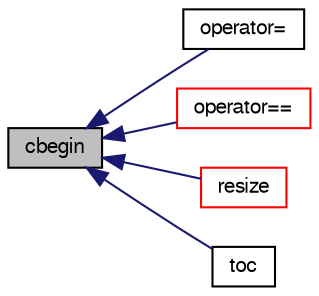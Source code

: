 digraph "cbegin"
{
  bgcolor="transparent";
  edge [fontname="FreeSans",fontsize="10",labelfontname="FreeSans",labelfontsize="10"];
  node [fontname="FreeSans",fontsize="10",shape=record];
  rankdir="LR";
  Node587 [label="cbegin",height=0.2,width=0.4,color="black", fillcolor="grey75", style="filled", fontcolor="black"];
  Node587 -> Node588 [dir="back",color="midnightblue",fontsize="10",style="solid",fontname="FreeSans"];
  Node588 [label="operator=",height=0.2,width=0.4,color="black",URL="$a25738.html#a860ad38e36f000782d8ef7efc62bacc5",tooltip="Assignment. "];
  Node587 -> Node589 [dir="back",color="midnightblue",fontsize="10",style="solid",fontname="FreeSans"];
  Node589 [label="operator==",height=0.2,width=0.4,color="red",URL="$a25738.html#a1a39e3c0e5ba8a0be1f9874ade68d21a",tooltip="Equality. Two hash tables are equal if all contents of first are. "];
  Node587 -> Node591 [dir="back",color="midnightblue",fontsize="10",style="solid",fontname="FreeSans"];
  Node591 [label="resize",height=0.2,width=0.4,color="red",URL="$a25738.html#ae697ea15032f01f89988bb8ada677832",tooltip="Resize the hash table for efficiency. "];
  Node587 -> Node594 [dir="back",color="midnightblue",fontsize="10",style="solid",fontname="FreeSans"];
  Node594 [label="toc",height=0.2,width=0.4,color="black",URL="$a25738.html#a1717015c0033bc9eed654353eed0461b",tooltip="Return the table of contents. "];
}
